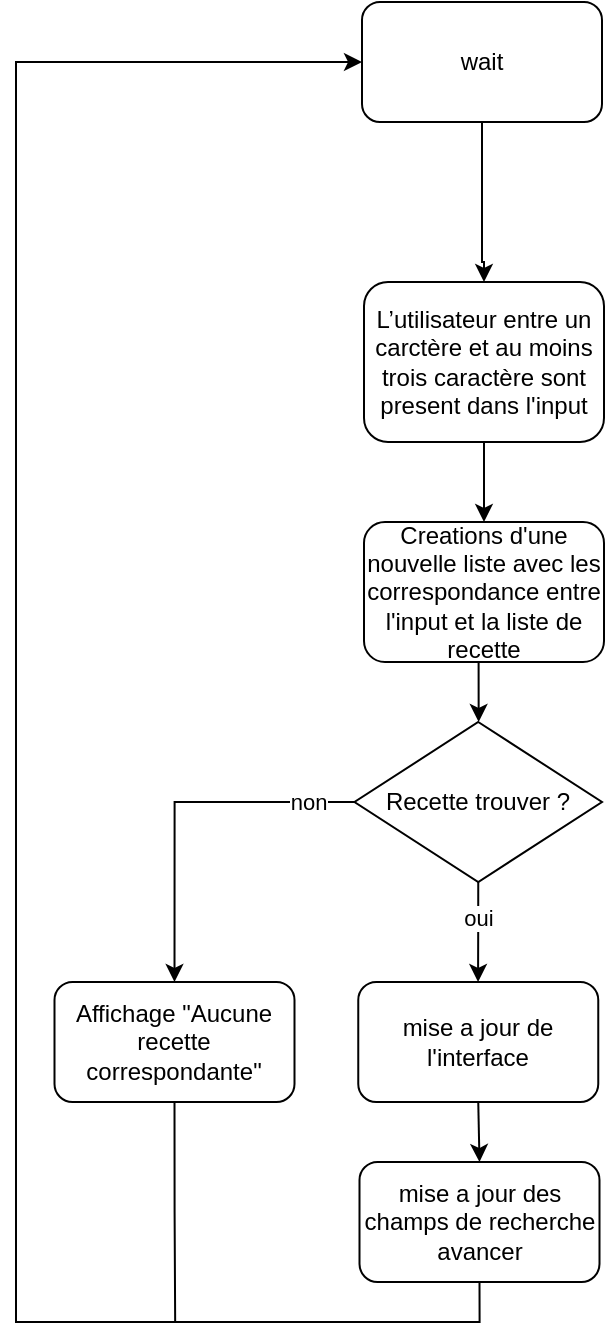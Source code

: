 <mxfile version="20.8.5" type="github">
  <diagram id="k76ryEIm_YTQEEgROJZa" name="Page-1">
    <mxGraphModel dx="1295" dy="738" grid="1" gridSize="10" guides="1" tooltips="1" connect="1" arrows="1" fold="1" page="1" pageScale="1" pageWidth="827" pageHeight="1169" math="0" shadow="0">
      <root>
        <mxCell id="0" />
        <mxCell id="1" parent="0" />
        <mxCell id="hdjzuRKUstXomJ2-e3ao-53" style="edgeStyle=orthogonalEdgeStyle;rounded=0;orthogonalLoop=1;jettySize=auto;html=1;exitX=0.5;exitY=1;exitDx=0;exitDy=0;entryX=0.5;entryY=0;entryDx=0;entryDy=0;fontSize=10;" parent="1" edge="1">
          <mxGeometry relative="1" as="geometry">
            <Array as="points">
              <mxPoint x="414" y="750" />
              <mxPoint x="235" y="750" />
              <mxPoint x="235" y="480" />
            </Array>
            <mxPoint x="414" y="480" as="targetPoint" />
          </mxGeometry>
        </mxCell>
        <mxCell id="I33Yapyme5dKVXicGY-A-16" style="edgeStyle=orthogonalEdgeStyle;rounded=0;orthogonalLoop=1;jettySize=auto;html=1;exitX=0.5;exitY=1;exitDx=0;exitDy=0;entryX=0.5;entryY=0;entryDx=0;entryDy=0;" parent="1" source="I33Yapyme5dKVXicGY-A-2" edge="1" target="9w2mJEL9Ffca7xokh4Yc-3">
          <mxGeometry relative="1" as="geometry">
            <mxPoint x="411.63" y="260" as="targetPoint" />
          </mxGeometry>
        </mxCell>
        <mxCell id="I33Yapyme5dKVXicGY-A-2" value="L’utilisateur entre un carctère et au moins trois caractère sont present dans l&#39;input" style="rounded=1;whiteSpace=wrap;html=1;" parent="1" vertex="1">
          <mxGeometry x="354" y="140" width="120" height="80" as="geometry" />
        </mxCell>
        <mxCell id="I33Yapyme5dKVXicGY-A-18" style="edgeStyle=orthogonalEdgeStyle;rounded=0;orthogonalLoop=1;jettySize=auto;html=1;exitX=0.5;exitY=1;exitDx=0;exitDy=0;entryX=0.5;entryY=0;entryDx=0;entryDy=0;" parent="1" source="I33Yapyme5dKVXicGY-A-17" target="I33Yapyme5dKVXicGY-A-2" edge="1">
          <mxGeometry relative="1" as="geometry">
            <mxPoint x="390" y="130" as="targetPoint" />
            <Array as="points">
              <mxPoint x="413" y="130" />
              <mxPoint x="414" y="130" />
            </Array>
          </mxGeometry>
        </mxCell>
        <mxCell id="I33Yapyme5dKVXicGY-A-17" value="wait" style="rounded=1;whiteSpace=wrap;html=1;" parent="1" vertex="1">
          <mxGeometry x="353" width="120" height="60" as="geometry" />
        </mxCell>
        <mxCell id="I33Yapyme5dKVXicGY-A-44" style="edgeStyle=orthogonalEdgeStyle;rounded=0;orthogonalLoop=1;jettySize=auto;html=1;exitX=0.5;exitY=1;exitDx=0;exitDy=0;" parent="1" source="I33Yapyme5dKVXicGY-A-41" edge="1">
          <mxGeometry relative="1" as="geometry">
            <mxPoint x="411.036" y="490" as="targetPoint" />
          </mxGeometry>
        </mxCell>
        <mxCell id="I33Yapyme5dKVXicGY-A-45" value="oui" style="edgeLabel;html=1;align=center;verticalAlign=middle;resizable=0;points=[];" parent="I33Yapyme5dKVXicGY-A-44" vertex="1" connectable="0">
          <mxGeometry x="-0.279" relative="1" as="geometry">
            <mxPoint as="offset" />
          </mxGeometry>
        </mxCell>
        <mxCell id="I33Yapyme5dKVXicGY-A-48" style="edgeStyle=orthogonalEdgeStyle;rounded=0;orthogonalLoop=1;jettySize=auto;html=1;exitX=0;exitY=0.5;exitDx=0;exitDy=0;entryX=0.5;entryY=0;entryDx=0;entryDy=0;" parent="1" source="I33Yapyme5dKVXicGY-A-41" target="I33Yapyme5dKVXicGY-A-47" edge="1">
          <mxGeometry relative="1" as="geometry">
            <mxPoint x="567.75" y="490" as="targetPoint" />
          </mxGeometry>
        </mxCell>
        <mxCell id="I33Yapyme5dKVXicGY-A-49" value="non" style="edgeLabel;html=1;align=center;verticalAlign=middle;resizable=0;points=[];" parent="I33Yapyme5dKVXicGY-A-48" vertex="1" connectable="0">
          <mxGeometry x="-0.32" y="1" relative="1" as="geometry">
            <mxPoint x="37" y="-1" as="offset" />
          </mxGeometry>
        </mxCell>
        <mxCell id="I33Yapyme5dKVXicGY-A-41" value="Recette trouver ?" style="rhombus;whiteSpace=wrap;html=1;" parent="1" vertex="1">
          <mxGeometry x="349.25" y="360" width="123.75" height="80" as="geometry" />
        </mxCell>
        <mxCell id="9w2mJEL9Ffca7xokh4Yc-2" style="edgeStyle=orthogonalEdgeStyle;rounded=0;orthogonalLoop=1;jettySize=auto;html=1;exitX=0.5;exitY=1;exitDx=0;exitDy=0;entryX=0.5;entryY=0;entryDx=0;entryDy=0;" edge="1" parent="1" source="I33Yapyme5dKVXicGY-A-46" target="9w2mJEL9Ffca7xokh4Yc-1">
          <mxGeometry relative="1" as="geometry" />
        </mxCell>
        <mxCell id="I33Yapyme5dKVXicGY-A-46" value="mise a jour de l&#39;interface" style="rounded=1;whiteSpace=wrap;html=1;" parent="1" vertex="1">
          <mxGeometry x="351.13" y="490" width="120" height="60" as="geometry" />
        </mxCell>
        <mxCell id="9w2mJEL9Ffca7xokh4Yc-12" style="edgeStyle=orthogonalEdgeStyle;rounded=0;orthogonalLoop=1;jettySize=auto;html=1;exitX=0.5;exitY=1;exitDx=0;exitDy=0;endArrow=none;endFill=0;" edge="1" parent="1" source="I33Yapyme5dKVXicGY-A-47">
          <mxGeometry relative="1" as="geometry">
            <mxPoint x="259.583" y="660" as="targetPoint" />
          </mxGeometry>
        </mxCell>
        <mxCell id="I33Yapyme5dKVXicGY-A-47" value="Affichage &quot;Aucune recette correspondante&quot;" style="rounded=1;whiteSpace=wrap;html=1;" parent="1" vertex="1">
          <mxGeometry x="199.25" y="490" width="120" height="60" as="geometry" />
        </mxCell>
        <mxCell id="9w2mJEL9Ffca7xokh4Yc-5" style="edgeStyle=orthogonalEdgeStyle;rounded=0;orthogonalLoop=1;jettySize=auto;html=1;exitX=0.5;exitY=1;exitDx=0;exitDy=0;entryX=0;entryY=0.5;entryDx=0;entryDy=0;" edge="1" parent="1" source="9w2mJEL9Ffca7xokh4Yc-1" target="I33Yapyme5dKVXicGY-A-17">
          <mxGeometry relative="1" as="geometry">
            <Array as="points">
              <mxPoint x="412" y="660" />
              <mxPoint x="180" y="660" />
              <mxPoint x="180" y="30" />
            </Array>
          </mxGeometry>
        </mxCell>
        <mxCell id="9w2mJEL9Ffca7xokh4Yc-1" value="mise a jour des champs de recherche avancer" style="rounded=1;whiteSpace=wrap;html=1;" vertex="1" parent="1">
          <mxGeometry x="351.75" y="580" width="120" height="60" as="geometry" />
        </mxCell>
        <mxCell id="9w2mJEL9Ffca7xokh4Yc-4" style="edgeStyle=orthogonalEdgeStyle;rounded=0;orthogonalLoop=1;jettySize=auto;html=1;exitX=0.5;exitY=1;exitDx=0;exitDy=0;" edge="1" parent="1" source="9w2mJEL9Ffca7xokh4Yc-3">
          <mxGeometry relative="1" as="geometry">
            <mxPoint x="411.33" y="360" as="targetPoint" />
          </mxGeometry>
        </mxCell>
        <mxCell id="9w2mJEL9Ffca7xokh4Yc-3" value="Creations d&#39;une nouvelle liste avec les correspondance entre l&#39;input et la liste de recette" style="rounded=1;whiteSpace=wrap;html=1;" vertex="1" parent="1">
          <mxGeometry x="354" y="260" width="120" height="70" as="geometry" />
        </mxCell>
      </root>
    </mxGraphModel>
  </diagram>
</mxfile>
